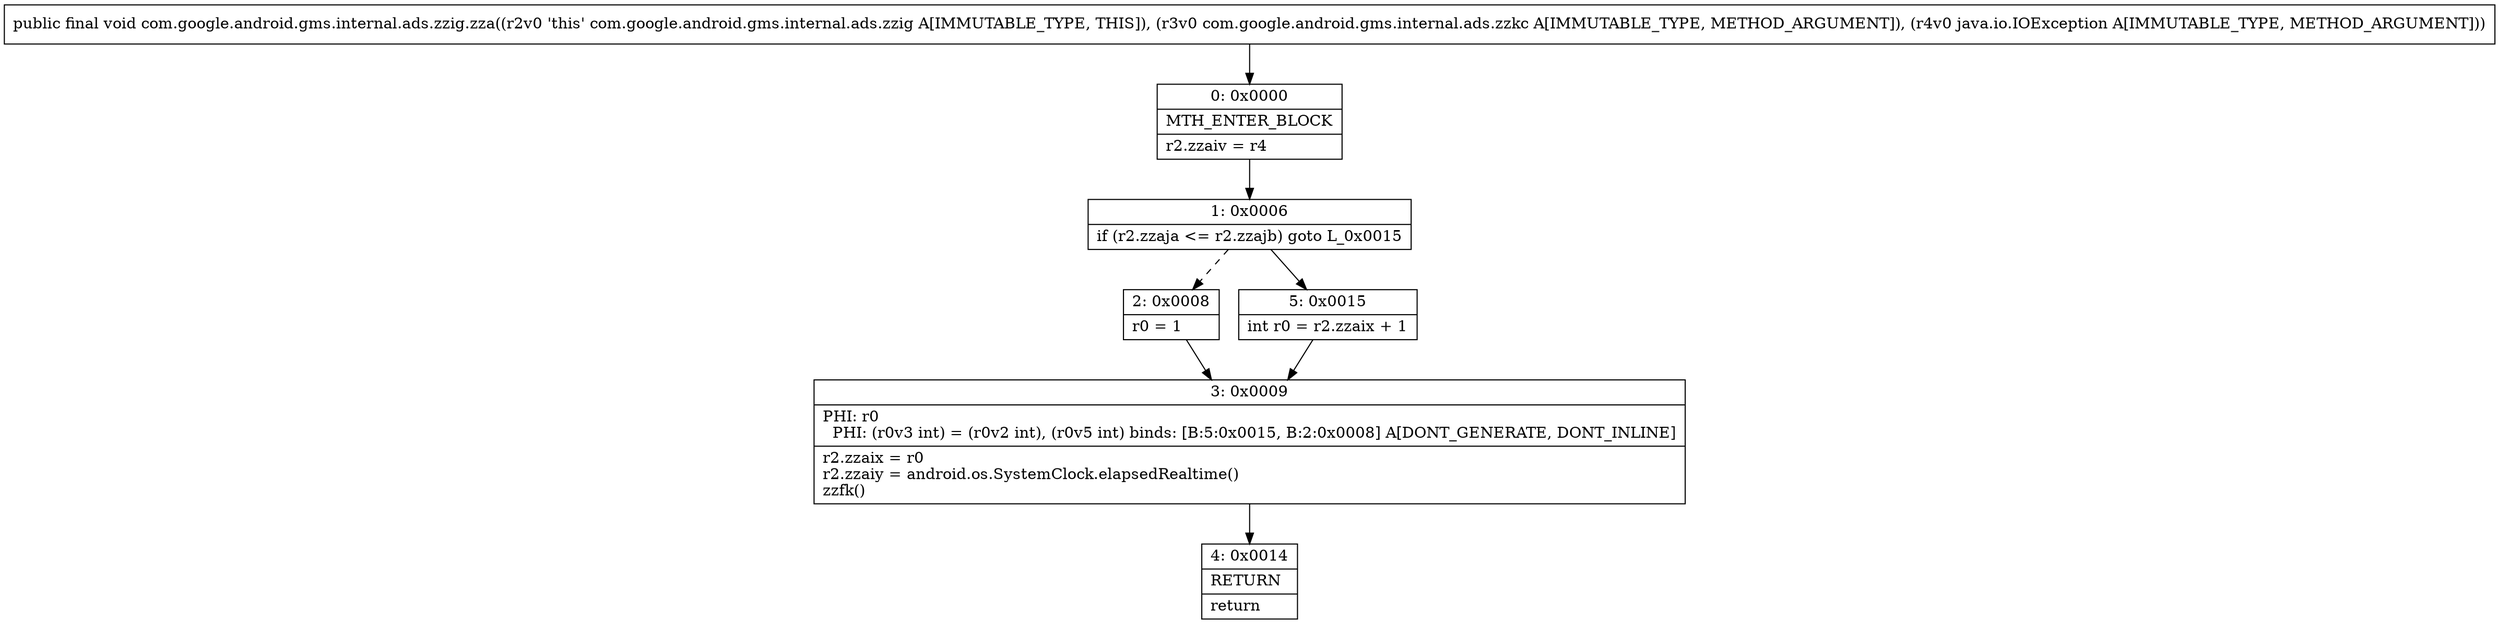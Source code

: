 digraph "CFG forcom.google.android.gms.internal.ads.zzig.zza(Lcom\/google\/android\/gms\/internal\/ads\/zzkc;Ljava\/io\/IOException;)V" {
Node_0 [shape=record,label="{0\:\ 0x0000|MTH_ENTER_BLOCK\l|r2.zzaiv = r4\l}"];
Node_1 [shape=record,label="{1\:\ 0x0006|if (r2.zzaja \<= r2.zzajb) goto L_0x0015\l}"];
Node_2 [shape=record,label="{2\:\ 0x0008|r0 = 1\l}"];
Node_3 [shape=record,label="{3\:\ 0x0009|PHI: r0 \l  PHI: (r0v3 int) = (r0v2 int), (r0v5 int) binds: [B:5:0x0015, B:2:0x0008] A[DONT_GENERATE, DONT_INLINE]\l|r2.zzaix = r0\lr2.zzaiy = android.os.SystemClock.elapsedRealtime()\lzzfk()\l}"];
Node_4 [shape=record,label="{4\:\ 0x0014|RETURN\l|return\l}"];
Node_5 [shape=record,label="{5\:\ 0x0015|int r0 = r2.zzaix + 1\l}"];
MethodNode[shape=record,label="{public final void com.google.android.gms.internal.ads.zzig.zza((r2v0 'this' com.google.android.gms.internal.ads.zzig A[IMMUTABLE_TYPE, THIS]), (r3v0 com.google.android.gms.internal.ads.zzkc A[IMMUTABLE_TYPE, METHOD_ARGUMENT]), (r4v0 java.io.IOException A[IMMUTABLE_TYPE, METHOD_ARGUMENT])) }"];
MethodNode -> Node_0;
Node_0 -> Node_1;
Node_1 -> Node_2[style=dashed];
Node_1 -> Node_5;
Node_2 -> Node_3;
Node_3 -> Node_4;
Node_5 -> Node_3;
}


